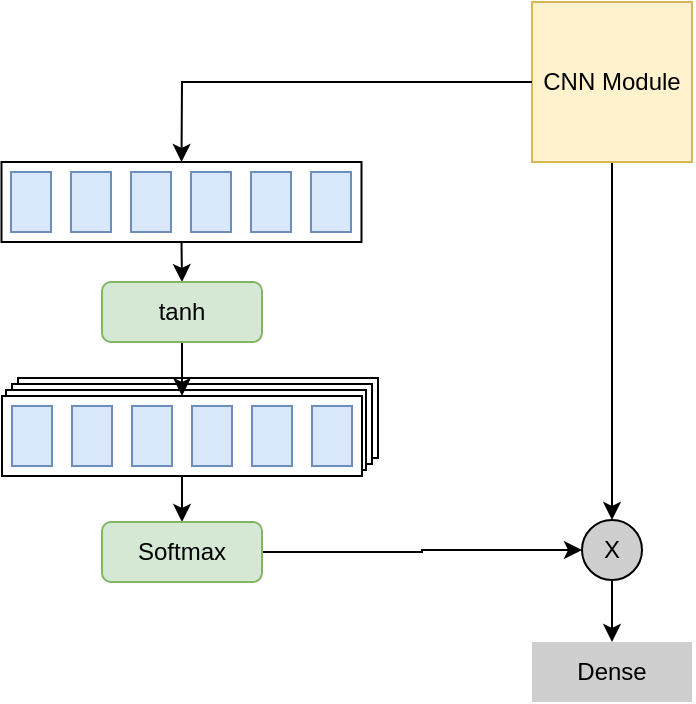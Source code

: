 <mxfile version="14.7.6" type="github">
  <diagram id="12bKeqMDI-2RTw7QtdX4" name="Page-1">
    <mxGraphModel dx="474" dy="254" grid="1" gridSize="10" guides="1" tooltips="1" connect="1" arrows="1" fold="1" page="1" pageScale="1" pageWidth="827" pageHeight="1169" math="0" shadow="0">
      <root>
        <mxCell id="0" />
        <mxCell id="1" parent="0" />
        <mxCell id="8udzAKhZFIz63xqEFnLd-36" value="" style="rounded=0;whiteSpace=wrap;html=1;" parent="1" vertex="1">
          <mxGeometry x="259" y="208" width="180" height="40" as="geometry" />
        </mxCell>
        <mxCell id="8udzAKhZFIz63xqEFnLd-35" value="" style="rounded=0;whiteSpace=wrap;html=1;" parent="1" vertex="1">
          <mxGeometry x="256" y="211" width="180" height="40" as="geometry" />
        </mxCell>
        <mxCell id="8udzAKhZFIz63xqEFnLd-33" value="" style="rounded=0;whiteSpace=wrap;html=1;" parent="1" vertex="1">
          <mxGeometry x="253" y="214" width="180" height="40" as="geometry" />
        </mxCell>
        <mxCell id="8udzAKhZFIz63xqEFnLd-4" style="edgeStyle=orthogonalEdgeStyle;rounded=0;orthogonalLoop=1;jettySize=auto;html=1;exitX=0.5;exitY=1;exitDx=0;exitDy=0;entryX=0.5;entryY=0;entryDx=0;entryDy=0;" parent="1" source="8udzAKhZFIz63xqEFnLd-1" target="8udzAKhZFIz63xqEFnLd-20" edge="1">
          <mxGeometry relative="1" as="geometry" />
        </mxCell>
        <mxCell id="8udzAKhZFIz63xqEFnLd-1" value="CNN Module" style="rounded=0;whiteSpace=wrap;html=1;strokeColor=#d6b656;fillColor=#fff2cc;" parent="1" vertex="1">
          <mxGeometry x="516" y="20" width="80" height="80" as="geometry" />
        </mxCell>
        <mxCell id="8udzAKhZFIz63xqEFnLd-3" value="Dense" style="rounded=0;whiteSpace=wrap;html=1;strokeColor=none;fillColor=#CFCFCF;" parent="1" vertex="1">
          <mxGeometry x="516" y="340" width="80" height="30" as="geometry" />
        </mxCell>
        <mxCell id="8udzAKhZFIz63xqEFnLd-32" style="edgeStyle=orthogonalEdgeStyle;rounded=0;jumpSize=0;orthogonalLoop=1;jettySize=auto;html=1;exitX=0.5;exitY=1;exitDx=0;exitDy=0;entryX=0.5;entryY=0;entryDx=0;entryDy=0;" parent="1" source="8udzAKhZFIz63xqEFnLd-6" target="8udzAKhZFIz63xqEFnLd-31" edge="1">
          <mxGeometry relative="1" as="geometry" />
        </mxCell>
        <mxCell id="8udzAKhZFIz63xqEFnLd-6" value="" style="rounded=0;whiteSpace=wrap;html=1;fillColor=none;" parent="1" vertex="1">
          <mxGeometry x="250.75" y="100" width="180" height="40" as="geometry" />
        </mxCell>
        <mxCell id="8udzAKhZFIz63xqEFnLd-8" value="" style="endArrow=classic;html=1;entryX=0.5;entryY=0;entryDx=0;entryDy=0;jumpSize=0;rounded=0;exitX=0;exitY=0.5;exitDx=0;exitDy=0;" parent="1" target="8udzAKhZFIz63xqEFnLd-6" edge="1" source="8udzAKhZFIz63xqEFnLd-1">
          <mxGeometry width="50" height="50" relative="1" as="geometry">
            <mxPoint x="556" y="80" as="sourcePoint" />
            <mxPoint x="616" y="120" as="targetPoint" />
            <Array as="points">
              <mxPoint x="341" y="60" />
            </Array>
          </mxGeometry>
        </mxCell>
        <mxCell id="8udzAKhZFIz63xqEFnLd-9" value="" style="rounded=1;whiteSpace=wrap;html=1;fillColor=#dae8fc;strokeColor=#6c8ebf;" parent="1" vertex="1">
          <mxGeometry x="255.5" y="105" width="20" height="30" as="geometry" />
        </mxCell>
        <mxCell id="8udzAKhZFIz63xqEFnLd-11" value="" style="rounded=1;whiteSpace=wrap;html=1;fillColor=#dae8fc;strokeColor=#6c8ebf;" parent="1" vertex="1">
          <mxGeometry x="285.5" y="105" width="20" height="30" as="geometry" />
        </mxCell>
        <mxCell id="8udzAKhZFIz63xqEFnLd-12" value="" style="rounded=1;whiteSpace=wrap;html=1;fillColor=#dae8fc;strokeColor=#6c8ebf;" parent="1" vertex="1">
          <mxGeometry x="315.5" y="105" width="20" height="30" as="geometry" />
        </mxCell>
        <mxCell id="8udzAKhZFIz63xqEFnLd-14" value="" style="rounded=0;whiteSpace=wrap;html=1;fillColor=#dae8fc;strokeColor=#6c8ebf;" parent="1" vertex="1">
          <mxGeometry x="345.5" y="105" width="20" height="30" as="geometry" />
        </mxCell>
        <mxCell id="8udzAKhZFIz63xqEFnLd-15" value="" style="rounded=0;whiteSpace=wrap;html=1;fillColor=#dae8fc;strokeColor=#6c8ebf;" parent="1" vertex="1">
          <mxGeometry x="375.5" y="105" width="20" height="30" as="geometry" />
        </mxCell>
        <mxCell id="8udzAKhZFIz63xqEFnLd-16" value="" style="rounded=0;whiteSpace=wrap;html=1;fillColor=#dae8fc;strokeColor=#6c8ebf;" parent="1" vertex="1">
          <mxGeometry x="405.5" y="105" width="20" height="30" as="geometry" />
        </mxCell>
        <mxCell id="8udzAKhZFIz63xqEFnLd-21" style="edgeStyle=orthogonalEdgeStyle;rounded=0;jumpSize=0;orthogonalLoop=1;jettySize=auto;html=1;entryX=0.5;entryY=0;entryDx=0;entryDy=0;" parent="1" source="8udzAKhZFIz63xqEFnLd-20" target="8udzAKhZFIz63xqEFnLd-3" edge="1">
          <mxGeometry relative="1" as="geometry" />
        </mxCell>
        <mxCell id="8udzAKhZFIz63xqEFnLd-20" value="X" style="ellipse;whiteSpace=wrap;html=1;aspect=fixed;rounded=1;strokeColor=#000000;fillColor=#CFCFCF;gradientColor=none;" parent="1" vertex="1">
          <mxGeometry x="541" y="279" width="30" height="30" as="geometry" />
        </mxCell>
        <mxCell id="8udzAKhZFIz63xqEFnLd-40" style="edgeStyle=orthogonalEdgeStyle;rounded=0;jumpSize=0;orthogonalLoop=1;jettySize=auto;html=1;entryX=0.5;entryY=0;entryDx=0;entryDy=0;" parent="1" source="8udzAKhZFIz63xqEFnLd-22" target="8udzAKhZFIz63xqEFnLd-39" edge="1">
          <mxGeometry relative="1" as="geometry" />
        </mxCell>
        <mxCell id="8udzAKhZFIz63xqEFnLd-22" value="" style="rounded=0;whiteSpace=wrap;html=1;" parent="1" vertex="1">
          <mxGeometry x="251" y="217" width="180" height="40" as="geometry" />
        </mxCell>
        <mxCell id="8udzAKhZFIz63xqEFnLd-23" value="" style="rounded=0;whiteSpace=wrap;html=1;fillColor=#dae8fc;strokeColor=#6c8ebf;" parent="1" vertex="1">
          <mxGeometry x="256" y="222" width="20" height="30" as="geometry" />
        </mxCell>
        <mxCell id="8udzAKhZFIz63xqEFnLd-24" value="" style="rounded=0;whiteSpace=wrap;html=1;fillColor=#dae8fc;strokeColor=#6c8ebf;" parent="1" vertex="1">
          <mxGeometry x="286" y="222" width="20" height="30" as="geometry" />
        </mxCell>
        <mxCell id="8udzAKhZFIz63xqEFnLd-25" value="" style="rounded=0;whiteSpace=wrap;html=1;fillColor=#dae8fc;strokeColor=#6c8ebf;" parent="1" vertex="1">
          <mxGeometry x="316" y="222" width="20" height="30" as="geometry" />
        </mxCell>
        <mxCell id="8udzAKhZFIz63xqEFnLd-26" value="" style="rounded=0;whiteSpace=wrap;html=1;fillColor=#dae8fc;strokeColor=#6c8ebf;" parent="1" vertex="1">
          <mxGeometry x="346" y="222" width="20" height="30" as="geometry" />
        </mxCell>
        <mxCell id="8udzAKhZFIz63xqEFnLd-27" value="" style="rounded=0;whiteSpace=wrap;html=1;fillColor=#dae8fc;strokeColor=#6c8ebf;" parent="1" vertex="1">
          <mxGeometry x="376" y="222" width="20" height="30" as="geometry" />
        </mxCell>
        <mxCell id="8udzAKhZFIz63xqEFnLd-28" value="" style="rounded=0;whiteSpace=wrap;html=1;fillColor=#dae8fc;strokeColor=#6c8ebf;" parent="1" vertex="1">
          <mxGeometry x="406" y="222" width="20" height="30" as="geometry" />
        </mxCell>
        <mxCell id="8udzAKhZFIz63xqEFnLd-38" style="edgeStyle=orthogonalEdgeStyle;rounded=0;jumpSize=0;orthogonalLoop=1;jettySize=auto;html=1;entryX=0.5;entryY=0;entryDx=0;entryDy=0;" parent="1" source="8udzAKhZFIz63xqEFnLd-31" target="8udzAKhZFIz63xqEFnLd-22" edge="1">
          <mxGeometry relative="1" as="geometry" />
        </mxCell>
        <mxCell id="8udzAKhZFIz63xqEFnLd-31" value="tanh" style="rounded=1;whiteSpace=wrap;html=1;fillColor=#d5e8d4;strokeColor=#82b366;" parent="1" vertex="1">
          <mxGeometry x="301" y="160" width="80" height="30" as="geometry" />
        </mxCell>
        <mxCell id="8udzAKhZFIz63xqEFnLd-41" style="edgeStyle=orthogonalEdgeStyle;rounded=0;jumpSize=0;orthogonalLoop=1;jettySize=auto;html=1;exitX=1;exitY=0.5;exitDx=0;exitDy=0;" parent="1" source="8udzAKhZFIz63xqEFnLd-39" target="8udzAKhZFIz63xqEFnLd-20" edge="1">
          <mxGeometry relative="1" as="geometry" />
        </mxCell>
        <mxCell id="8udzAKhZFIz63xqEFnLd-39" value="Softmax" style="rounded=1;whiteSpace=wrap;html=1;fillColor=#d5e8d4;strokeColor=#82b366;" parent="1" vertex="1">
          <mxGeometry x="301" y="280" width="80" height="30" as="geometry" />
        </mxCell>
        <mxCell id="7WbZR0eeq0xKLlafjDww-3" value="" style="rounded=0;whiteSpace=wrap;html=1;fillColor=#dae8fc;strokeColor=#6c8ebf;" vertex="1" parent="1">
          <mxGeometry x="255.5" y="105" width="20" height="30" as="geometry" />
        </mxCell>
        <mxCell id="7WbZR0eeq0xKLlafjDww-4" value="" style="rounded=0;whiteSpace=wrap;html=1;fillColor=#dae8fc;strokeColor=#6c8ebf;" vertex="1" parent="1">
          <mxGeometry x="285.5" y="105" width="20" height="30" as="geometry" />
        </mxCell>
        <mxCell id="7WbZR0eeq0xKLlafjDww-5" value="" style="rounded=0;whiteSpace=wrap;html=1;fillColor=#dae8fc;strokeColor=#6c8ebf;" vertex="1" parent="1">
          <mxGeometry x="315.5" y="105" width="20" height="30" as="geometry" />
        </mxCell>
      </root>
    </mxGraphModel>
  </diagram>
</mxfile>
